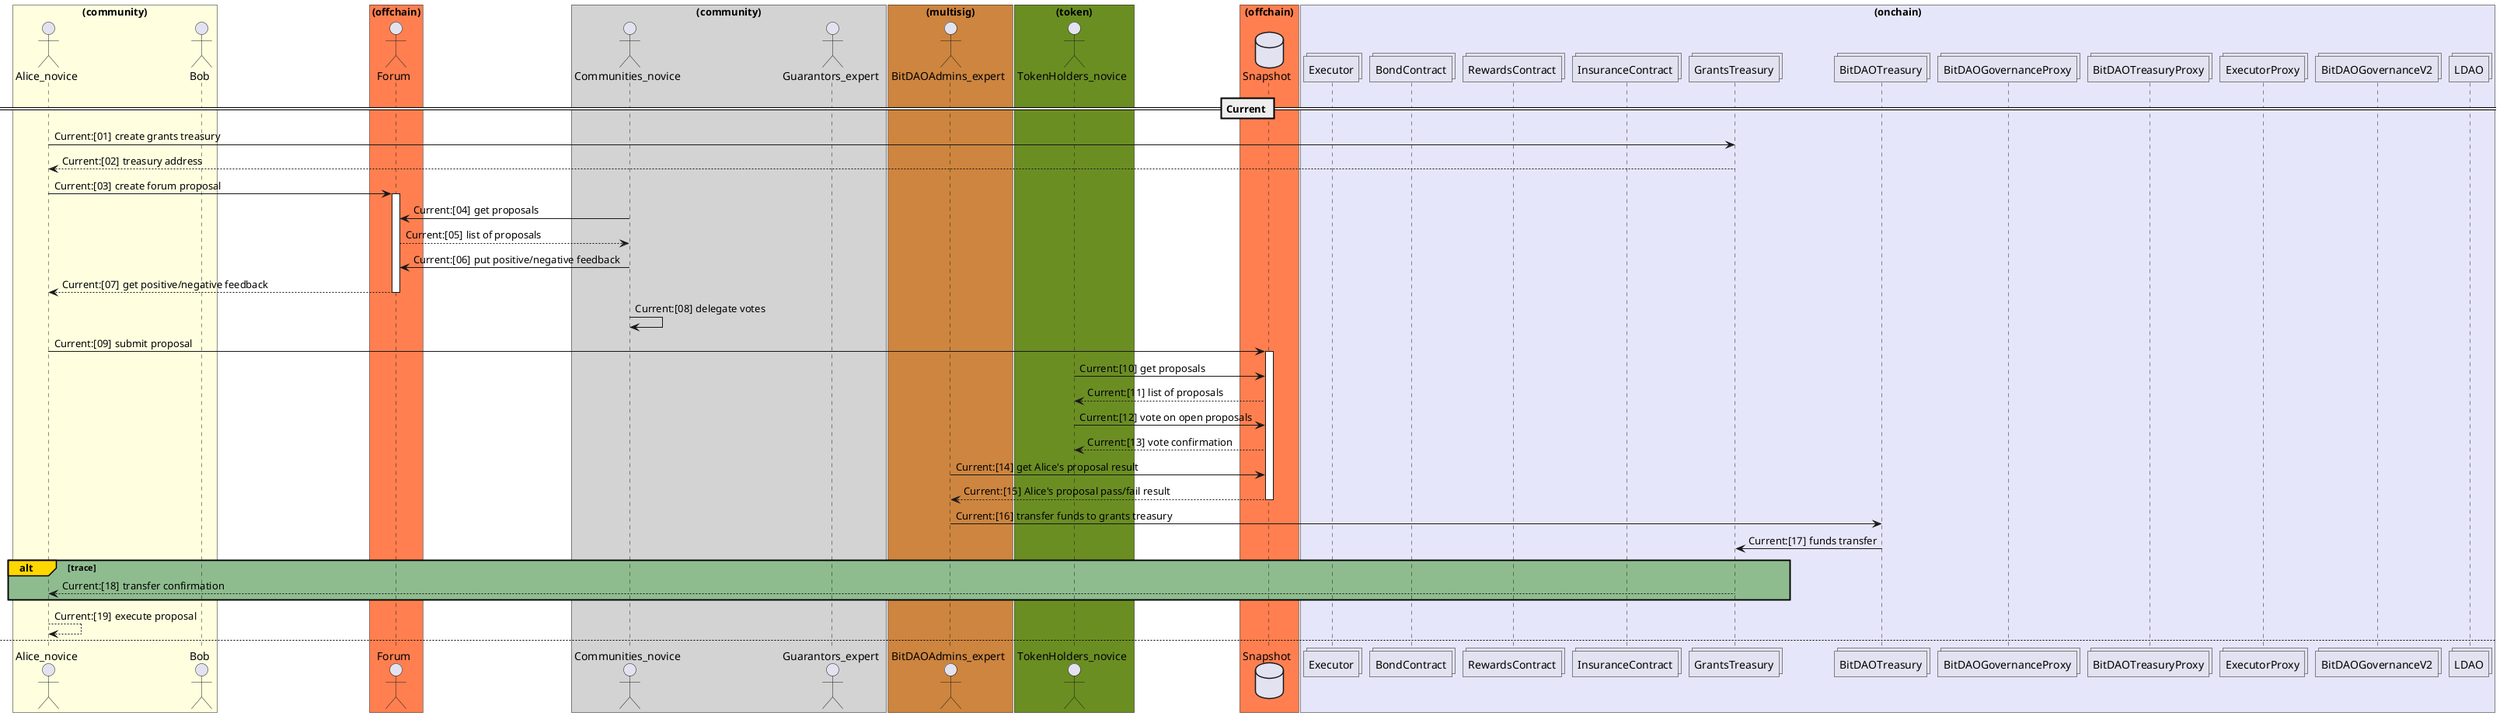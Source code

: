 @startuml
!pragma layout smetana
'skinparam defaultFontSize 29

'https://plantuml.com/sequence-diagram
box "(community)" #LightYellow
actor Alice_novice as alice
actor Bob as bob
end box

box "(offchain)" #Coral
actor Forum as forum
end box

box "(community)" #LightGray
actor Communities_novice as community
actor Guarantors_expert as guarantor
end box

box "(multisig)" #Peru
actor BitDAOAdmins_expert as bitdaoadmin
end box

box "(token)" #OliveDrab
actor TokenHolders_novice as tokenholders
endbox

box "(offchain)" #Coral
database Snapshot as snapshot
end box

box "(onchain)" #Lavender
collections Executor as executor
collections BondContract as bondcontract
collections RewardsContract as rewardscontract
collections InsuranceContract as insurancecontract
collections GrantsTreasury as grantstreasury
collections BitDAOTreasury as bitdaotreasury
collections BitDAOGovernanceProxy as governanceproxy
collections BitDAOTreasuryProxy as treasuryproxy
collections ExecutorProxy as executorproxy
collections BitDAOGovernanceV2 as bitdaogovernance
collections LDAO
end box

autonumber "Current:[00]"

== Current ==

alice -> grantstreasury: create grants treasury
alice <-- grantstreasury: treasury address

alice -> forum: create forum proposal
activate forum
community -> forum: get proposals
community <-- forum: list of proposals
community -> forum: put positive/negative feedback
alice <-- forum: get positive/negative feedback
deactivate forum

community -> community: delegate votes

alice -> snapshot: submit proposal
activate snapshot
tokenholders -> snapshot: get proposals
tokenholders <-- snapshot: list of proposals
tokenholders -> snapshot: vote on open proposals
tokenholders <-- snapshot: vote confirmation

'alice -> snapshot: get Alice's proposal result
'alice <-- snapshot: Alice's proposal pass/fail result

bitdaoadmin -> snapshot: get Alice's proposal result
bitdaoadmin <-- snapshot: Alice's proposal pass/fail result
deactivate snapshot

bitdaoadmin -> bitdaotreasury: transfer funds to grants treasury
bitdaotreasury -> grantstreasury: funds transfer

alt#Gold #DarkSeaGreen trace
  alice <-- grantstreasury: transfer confirmation
end

alice --> alice: execute proposal

newpage

autonumber "Bond:[00]"

== Bond ==


alice -> grantstreasury: create grants treasury
alice <-- grantstreasury: treasury address

' bond

alice -> forum: create forum proposal
activate forum
guarantor -> forum: get proposals
guarantor <-- forum: list of proposals
guarantor -> forum: put positive/negative feedback

alice -> bondcontract: create bond
guarantor -> bondcontract: contribute BIT tokens
guarantor <-- bondcontract: ERC20 Fungible bond tokens (1:1 swap)

' treasury

community -> forum: get proposals
community <-- forum: list of proposals
community -> forum: put positive/negative feedback
alice <-- forum: get positive/negative feedback
deactivate forum

community --> community: delegate votes

alice -> snapshot: submit proposal
activate snapshot
tokenholders -> snapshot: get proposals
tokenholders <-- snapshot: list of proposals
tokenholders -> snapshot: vote on open proposals
tokenholders <-- snapshot: vote confirmation
deactivate snapshot

bitdaoadmin -> bitdaotreasury: allow funds transfer
bitdaotreasury -> grantstreasury: transfer funds

' execution

alice --> alice: execute proposal


' tranche request

'alice -> forum: create tranche release request forum proposal
'activate forum
'guarantor -> forum: get proposals
'guarantor <-- forum: list of proposals
'guarantor -> forum: put positive/negative feedback
'
'community -> forum: get proposals
'community <-- forum: list of proposals
'community -> forum: put positive/negative feedback
'
'alice <-- forum: get positive/negative feedback
'deactivate forum
'
'community --> community: delegate votes

' bond release

alice -> forum: create bond release request forum proposal
activate forum

guarantor -> forum: get proposals
guarantor <-- forum: list of proposals
guarantor -> forum: put positive/negative feedback

community -> forum: get proposals
community <-- forum: list of proposals
community -> forum: put positive/negative feedback

alice <-- forum: get positive/negative feedback
deactivate forum

community --> community: delegate votes

alice -> snapshot: submit bond release request proposal
activate snapshot
guarantor -> snapshot: get proposals
guarantor <-- snapshot: list of proposals
guarantor -> snapshot: vote to release or proportional slash

tokenholders -> snapshot: get proposals
tokenholders <-- snapshot: list of proposals
tokenholders -> snapshot: vote on open proposals
tokenholders <-- snapshot: vote confirmation
deactivate snapshot

bitdaoadmin -> snapshot: get vote result
bitdaoadmin <-- snapshot: pass/fail proposal result

alt#Gold #LightBlue pass
    bitdaoadmin -> bondcontract: release bond
    bitdaoadmin <-- bondcontract: release confirmation
    guarantor -> bondcontract: submit and redeem bond tokens
    guarantor <-- bondcontract: transfer BIT tokens
else #Pink fail
    bitdaoadmin -> bondcontract: slash bond
    bondcontract -> bitdaotreasury: transfer any slashed BIT tokens
    guarantor -> bondcontract: submit and redeem bond tokens (relative to non-slashed portion)
    guarantor <-- bondcontract: transfer BIT tokens
end

alt#Gold #DarkSeaGreen trace
  bitdaoadmin <-- bondcontract: TxHash
end

newpage

autonumber "Roles:[00]"

== Roles ==

alice -> forum: submit create role proposal
community -> forum: list role proposals
community <-- forum: role proposals
community -> forum: positive/negative feedback
alice <-- forum: get positive/negative feedback

community -> community: delegate votes

alice -> snapshot: create admin role

bitdaoadmin -> snapshot: list role proposals
bitdaoadmin <-- snapshot: role proposals
bitdaoadmin -> snapshot: get results
bitdaoadmin <-- snapshot: list of results

bitdaoadmin -> bitdaogovernance: create role

alt#Gold #DarkSeaGreen trace
  bitdaoadmin <-- bitdaogovernance: TxHash
end

newpage

autonumber "Insurance:[00]"

== Insurance ==

alice -> insurancecontract: create insurance ticket


alice -> insurancecontract: pay for insurance daily / monthly


alice -> insurancecontract: compensate

community -> community: delegate votes

alice -> snapshot: submit proposal
guarantor -> snapshot: get proposals
guarantor <-- snapshot: list of proposals
guarantor -> snapshot: vote on proposal
guarantor <-- snapshot: vote confirmation

bitdaoadmin -> snapshot: get vote result
bitdaoadmin <-- snapshot: pass/fail vote result

bitdaoadmin -> bitdaotreasury: allow funds transfer
bitdaotreasury -> insurancecontract: transfer funds

alice <-- insurancecontract: execute proposal


bitdaoadmin -> insurancecontract: if (high debt) terminate alice insurance

community -> community: delegate votes

bitdaoadmin -> snapshot: submit proposal
guarantor -> snapshot: get all proposals
guarantor <-- snapshot: list of proposals
guarantor -> snapshot: vote on proposal

bitdaoadmin -> snapshot: get vote result
bitdaoadmin <-- snapshot: pass/fail vote result

bitdaoadmin -> insurancecontract: terminate insurance
bitdaoadmin <-- insurancecontract: execute proposal

newpage

autonumber "Upgrades:[00]"

== Upgrades ==

bitdaoadmin -> governanceproxy: deploy proxy and set initial implementation
bitdaoadmin -> treasuryproxy: deploy proxy and set initial implementation
bitdaoadmin -> executorproxy: deploy proxy and set initial implementation


alice -> bitdaogovernance: deploy new bitdaogovernance implementation
alice -> bitdaotreasury: deploy new bitdaotreasury implementation
alice -> executor: deploy new executor implementation

alice -> forum: create forum upgrade proposal
alice <- community: positive/negative feedback

community -> community: delegate role based votes

alice -> bitdaogovernance: submit upgrade proposal
community -> bitdaogovernance: roles voting

bitdaoadmin -> bitdaogovernance: get roles voting result
bitdaoadmin <-- bitdaogovernance: pass/fail vote result

bitdaoadmin -> bitdaogovernance: start execution
executor <-- bitdaogovernance: execute proposal
executor -> governanceproxy: set new bitdaogovernance implementation
executor -> treasuryproxy: set new bitdaotreasury implementation
executor -> executorproxy: set new executor implementation

newpage

autonumber "Rewards:[00]"

== Rewards ==

alice -> forum: create forum proposal
alice <- guarantor: positive/negative feedback
alice -> rewardscontract: create rewards program

community -> community: delegate votes

alice -> snapshot: submit proposal

bitdaoadmin -> bitdaotreasury: allow funds
bitdaotreasury -> rewardscontract: transfer funds for rewards

alice <-- rewardscontract: execute proposal


bob -> forum: create forum proposal
bob <- guarantor: positive/negative feedback

bob -> snapshot: submit release request
community -> community: delegate votes
community -> snapshot: vote
community -> rewardscontract: claim reward


@enduml